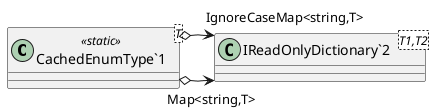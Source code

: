 @startuml
class "CachedEnumType`1"<T> <<static>> {
}
class "IReadOnlyDictionary`2"<T1,T2> {
}
"CachedEnumType`1" o-> "Map<string,T>" "IReadOnlyDictionary`2"
"CachedEnumType`1" o-> "IgnoreCaseMap<string,T>" "IReadOnlyDictionary`2"
@enduml
